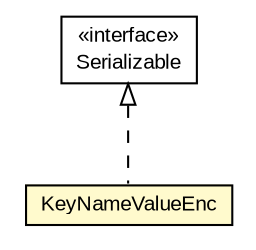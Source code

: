 #!/usr/local/bin/dot
#
# Class diagram 
# Generated by UMLGraph version R5_6-24-gf6e263 (http://www.umlgraph.org/)
#

digraph G {
	edge [fontname="arial",fontsize=10,labelfontname="arial",labelfontsize=10];
	node [fontname="arial",fontsize=10,shape=plaintext];
	nodesep=0.25;
	ranksep=0.5;
	// org.miloss.fgsms.services.interfaces.policyconfiguration.KeyNameValueEnc
	c705385 [label=<<table title="org.miloss.fgsms.services.interfaces.policyconfiguration.KeyNameValueEnc" border="0" cellborder="1" cellspacing="0" cellpadding="2" port="p" bgcolor="lemonChiffon" href="./KeyNameValueEnc.html">
		<tr><td><table border="0" cellspacing="0" cellpadding="1">
<tr><td align="center" balign="center"> KeyNameValueEnc </td></tr>
		</table></td></tr>
		</table>>, URL="./KeyNameValueEnc.html", fontname="arial", fontcolor="black", fontsize=10.0];
	//org.miloss.fgsms.services.interfaces.policyconfiguration.KeyNameValueEnc implements java.io.Serializable
	c706020:p -> c705385:p [dir=back,arrowtail=empty,style=dashed];
	// java.io.Serializable
	c706020 [label=<<table title="java.io.Serializable" border="0" cellborder="1" cellspacing="0" cellpadding="2" port="p" href="http://java.sun.com/j2se/1.4.2/docs/api/java/io/Serializable.html">
		<tr><td><table border="0" cellspacing="0" cellpadding="1">
<tr><td align="center" balign="center"> &#171;interface&#187; </td></tr>
<tr><td align="center" balign="center"> Serializable </td></tr>
		</table></td></tr>
		</table>>, URL="http://java.sun.com/j2se/1.4.2/docs/api/java/io/Serializable.html", fontname="arial", fontcolor="black", fontsize=10.0];
}

